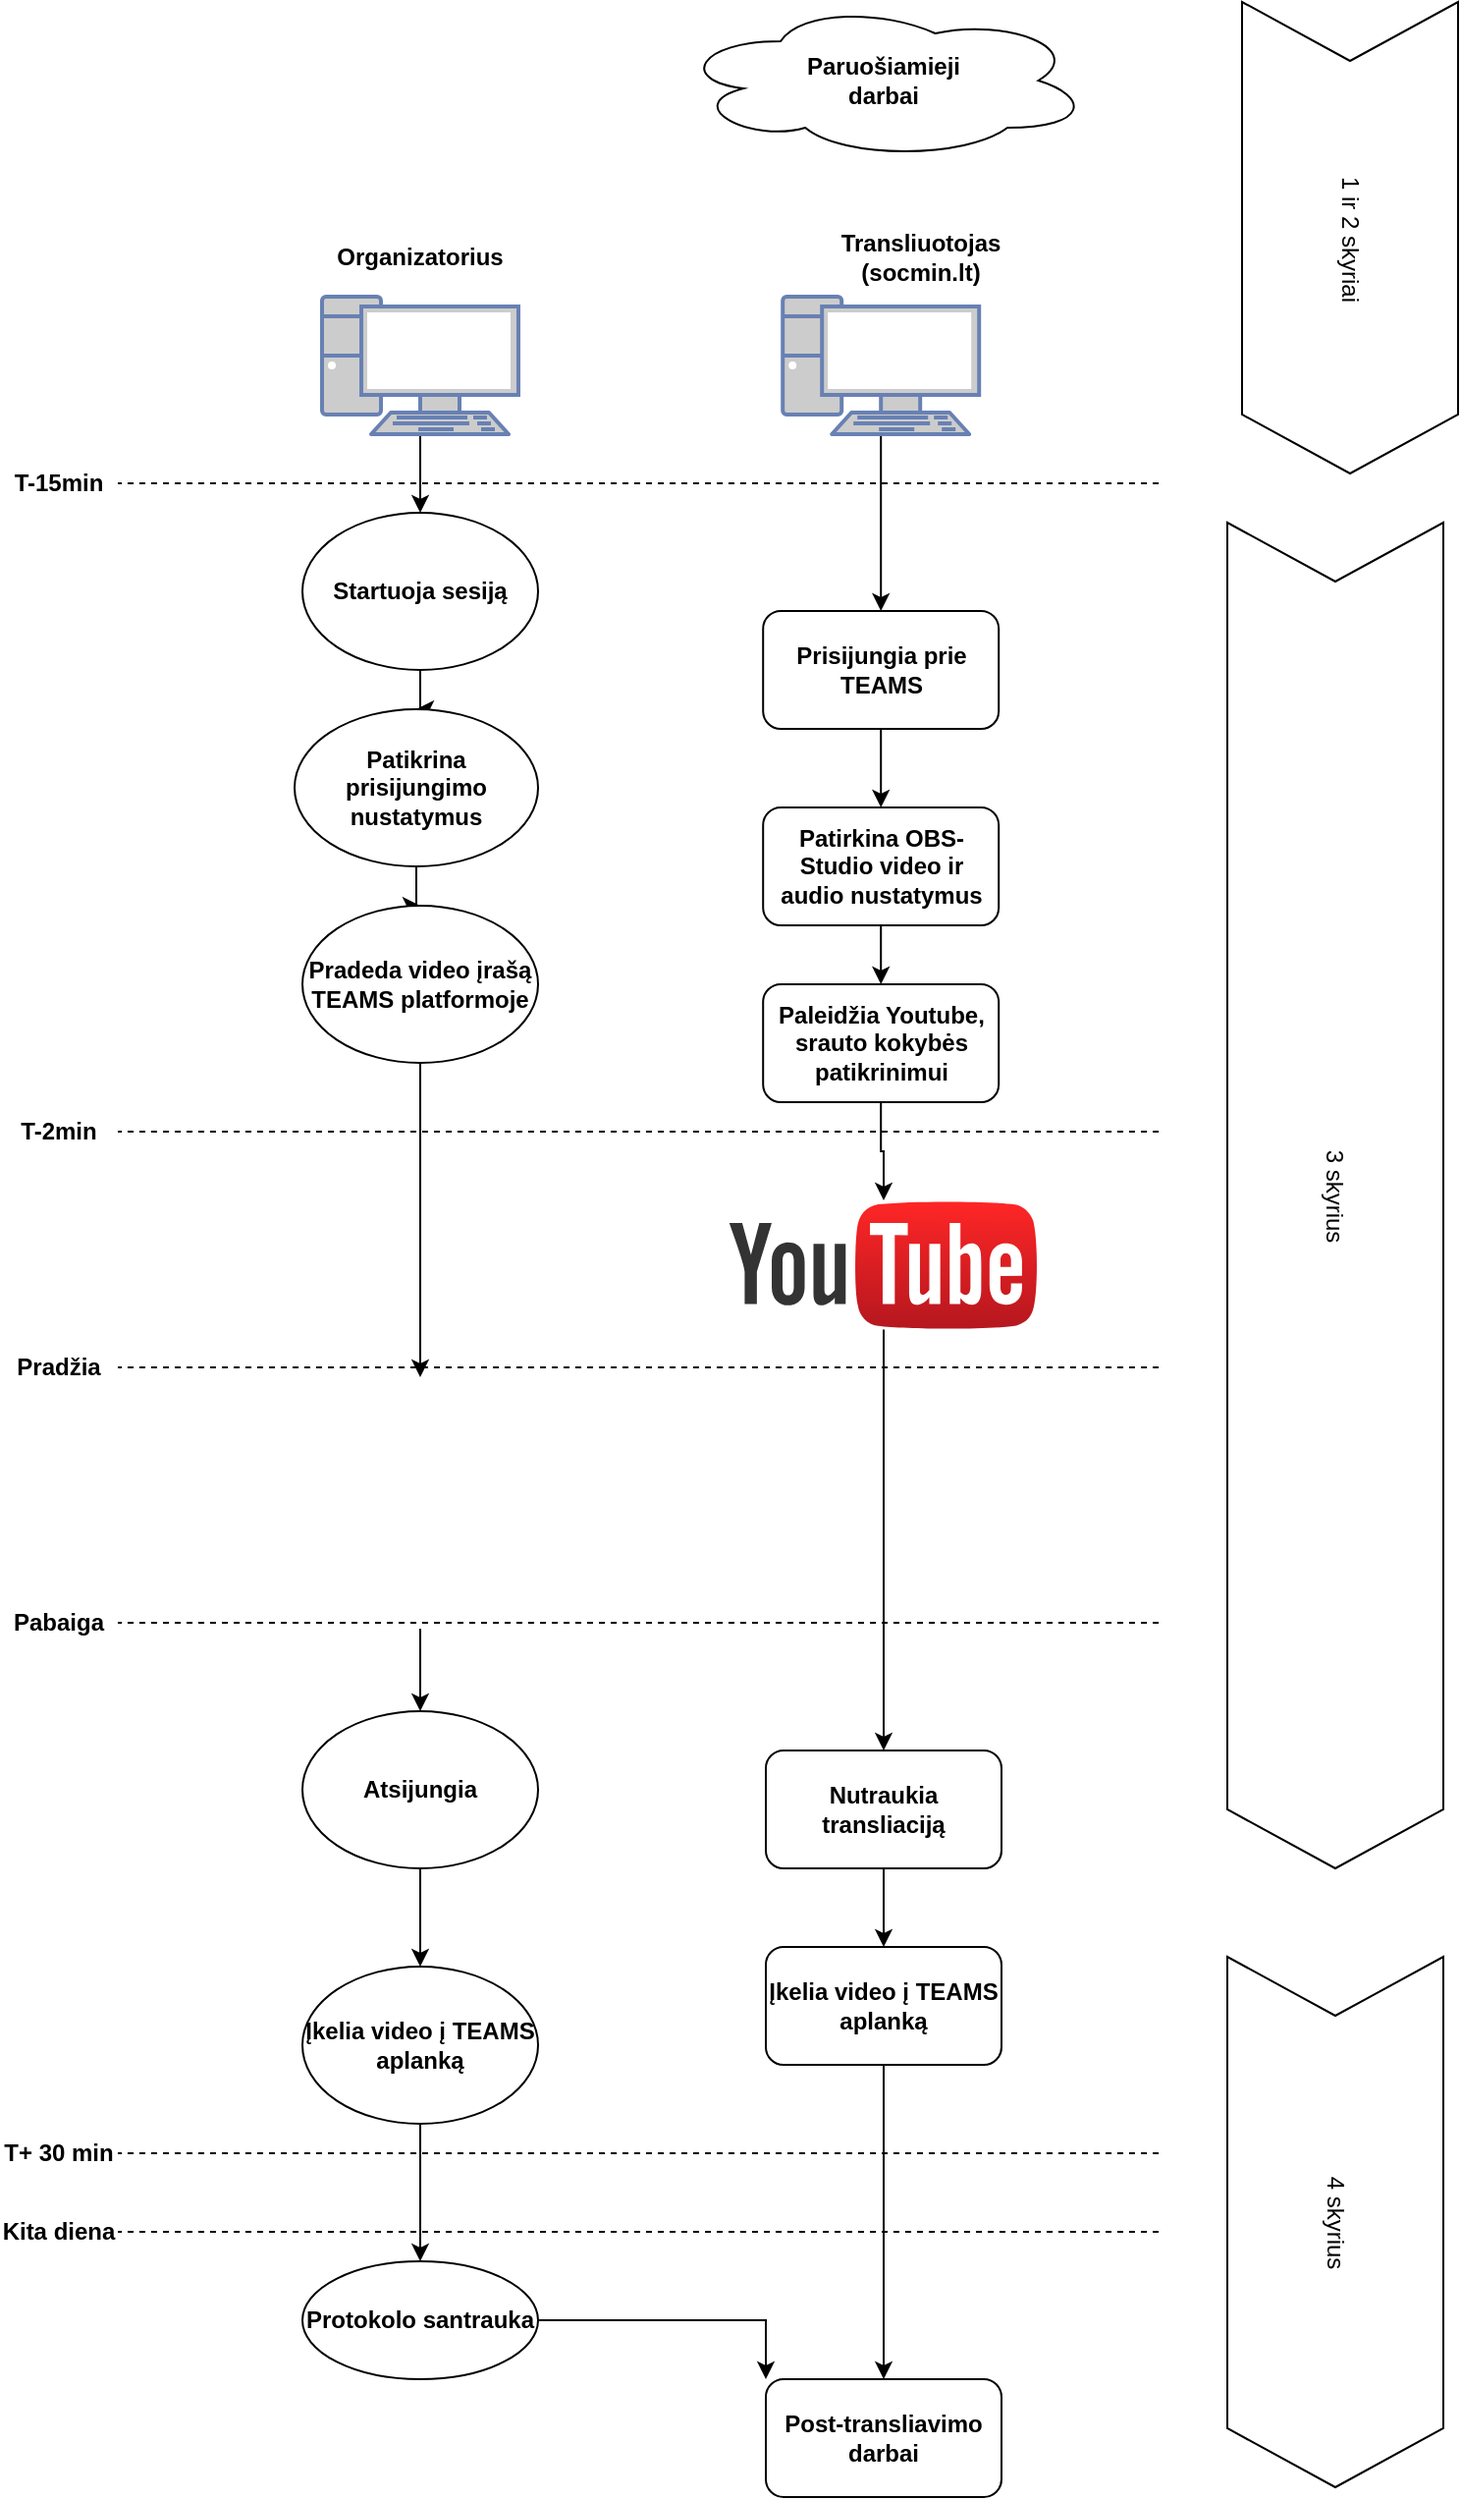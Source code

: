 <mxfile version="20.3.0" type="device"><diagram id="5CGn5h6G9EELPI6wgaGB" name="Page-1"><mxGraphModel dx="2942" dy="1225" grid="1" gridSize="10" guides="1" tooltips="1" connect="1" arrows="1" fold="1" page="1" pageScale="1" pageWidth="827" pageHeight="1169" math="0" shadow="0"><root><mxCell id="0"/><mxCell id="1" parent="0"/><mxCell id="yYms7N8-tJFN_-v4c_GD-16" style="edgeStyle=orthogonalEdgeStyle;rounded=0;orthogonalLoop=1;jettySize=auto;html=1;entryX=0.5;entryY=0;entryDx=0;entryDy=0;fontStyle=1" parent="1" source="yYms7N8-tJFN_-v4c_GD-1" target="yYms7N8-tJFN_-v4c_GD-15" edge="1"><mxGeometry relative="1" as="geometry"/></mxCell><mxCell id="yYms7N8-tJFN_-v4c_GD-1" value="" style="shape=image;html=1;verticalAlign=top;verticalLabelPosition=bottom;labelBackgroundColor=#ffffff;imageAspect=0;aspect=fixed;image=https://cdn0.iconfinder.com/data/icons/logos-microsoft-office-365/128/Microsoft_Office-10-128.png;fontStyle=1" parent="1" vertex="1"><mxGeometry x="190" y="710" width="128" height="128" as="geometry"/></mxCell><mxCell id="yYms7N8-tJFN_-v4c_GD-9" style="edgeStyle=orthogonalEdgeStyle;rounded=0;orthogonalLoop=1;jettySize=auto;html=1;entryX=0.5;entryY=0;entryDx=0;entryDy=0;fontStyle=1" parent="1" source="yYms7N8-tJFN_-v4c_GD-2" target="yYms7N8-tJFN_-v4c_GD-10" edge="1"><mxGeometry relative="1" as="geometry"><mxPoint x="277" y="320" as="targetPoint"/></mxGeometry></mxCell><mxCell id="yYms7N8-tJFN_-v4c_GD-2" value="" style="fontColor=#0066CC;verticalAlign=top;verticalLabelPosition=bottom;labelPosition=center;align=center;html=1;outlineConnect=0;fillColor=#CCCCCC;strokeColor=#6881B3;gradientColor=none;gradientDirection=north;strokeWidth=2;shape=mxgraph.networks.pc;" parent="1" vertex="1"><mxGeometry x="204" y="160" width="100" height="70" as="geometry"/></mxCell><mxCell id="yYms7N8-tJFN_-v4c_GD-4" value="Organizatorius" style="text;html=1;strokeColor=none;fillColor=none;align=center;verticalAlign=middle;whiteSpace=wrap;rounded=0;fontStyle=1" parent="1" vertex="1"><mxGeometry x="194" y="120" width="120" height="40" as="geometry"/></mxCell><mxCell id="yYms7N8-tJFN_-v4c_GD-13" style="edgeStyle=orthogonalEdgeStyle;rounded=0;orthogonalLoop=1;jettySize=auto;html=1;entryX=0.5;entryY=0;entryDx=0;entryDy=0;fontStyle=1" parent="1" source="yYms7N8-tJFN_-v4c_GD-10" target="yYms7N8-tJFN_-v4c_GD-12" edge="1"><mxGeometry relative="1" as="geometry"/></mxCell><mxCell id="yYms7N8-tJFN_-v4c_GD-10" value="&lt;div&gt;Startuoja sesiją&lt;br&gt;&lt;/div&gt;" style="ellipse;whiteSpace=wrap;html=1;fontStyle=1" parent="1" vertex="1"><mxGeometry x="194" y="270" width="120" height="80" as="geometry"/></mxCell><mxCell id="yYms7N8-tJFN_-v4c_GD-14" style="edgeStyle=orthogonalEdgeStyle;rounded=0;orthogonalLoop=1;jettySize=auto;html=1;entryX=0.5;entryY=0;entryDx=0;entryDy=0;fontStyle=1" parent="1" source="yYms7N8-tJFN_-v4c_GD-12" target="yYms7N8-tJFN_-v4c_GD-17" edge="1"><mxGeometry relative="1" as="geometry"/></mxCell><mxCell id="yYms7N8-tJFN_-v4c_GD-12" value="Patikrina prisijungimo nustatymus" style="ellipse;whiteSpace=wrap;html=1;fontStyle=1" parent="1" vertex="1"><mxGeometry x="190" y="370" width="124" height="80" as="geometry"/></mxCell><mxCell id="yYms7N8-tJFN_-v4c_GD-20" style="edgeStyle=orthogonalEdgeStyle;rounded=0;orthogonalLoop=1;jettySize=auto;html=1;entryX=0.5;entryY=0;entryDx=0;entryDy=0;fontStyle=1" parent="1" source="yYms7N8-tJFN_-v4c_GD-15" target="yYms7N8-tJFN_-v4c_GD-19" edge="1"><mxGeometry relative="1" as="geometry"/></mxCell><mxCell id="yYms7N8-tJFN_-v4c_GD-15" value="Atsijungia" style="ellipse;whiteSpace=wrap;html=1;fontStyle=1" parent="1" vertex="1"><mxGeometry x="194" y="880" width="120" height="80" as="geometry"/></mxCell><mxCell id="yYms7N8-tJFN_-v4c_GD-18" style="edgeStyle=orthogonalEdgeStyle;rounded=0;orthogonalLoop=1;jettySize=auto;html=1;entryX=0.5;entryY=0;entryDx=0;entryDy=0;fontStyle=1" parent="1" source="yYms7N8-tJFN_-v4c_GD-17" target="yYms7N8-tJFN_-v4c_GD-1" edge="1"><mxGeometry relative="1" as="geometry"/></mxCell><mxCell id="yYms7N8-tJFN_-v4c_GD-17" value="Pradeda video įrašą TEAMS platformoje" style="ellipse;whiteSpace=wrap;html=1;fontStyle=1" parent="1" vertex="1"><mxGeometry x="194" y="470" width="120" height="80" as="geometry"/></mxCell><mxCell id="yYms7N8-tJFN_-v4c_GD-55" value="" style="edgeStyle=orthogonalEdgeStyle;rounded=0;orthogonalLoop=1;jettySize=auto;html=1;fontStyle=1;exitX=0.5;exitY=1;exitDx=0;exitDy=0;" parent="1" source="yYms7N8-tJFN_-v4c_GD-19" target="yYms7N8-tJFN_-v4c_GD-54" edge="1"><mxGeometry relative="1" as="geometry"><mxPoint x="254" y="1120" as="sourcePoint"/></mxGeometry></mxCell><mxCell id="yYms7N8-tJFN_-v4c_GD-19" value="Įkelia video į TEAMS aplanką" style="ellipse;whiteSpace=wrap;html=1;fontStyle=1" parent="1" vertex="1"><mxGeometry x="194" y="1010" width="120" height="80" as="geometry"/></mxCell><mxCell id="yYms7N8-tJFN_-v4c_GD-24" style="edgeStyle=orthogonalEdgeStyle;rounded=0;orthogonalLoop=1;jettySize=auto;html=1;entryX=0.5;entryY=0;entryDx=0;entryDy=0;fontStyle=1" parent="1" source="yYms7N8-tJFN_-v4c_GD-21" target="yYms7N8-tJFN_-v4c_GD-23" edge="1"><mxGeometry relative="1" as="geometry"/></mxCell><mxCell id="yYms7N8-tJFN_-v4c_GD-21" value="" style="fontColor=#0066CC;verticalAlign=top;verticalLabelPosition=bottom;labelPosition=center;align=center;html=1;outlineConnect=0;fillColor=#CCCCCC;strokeColor=#6881B3;gradientColor=none;gradientDirection=north;strokeWidth=2;shape=mxgraph.networks.pc;" parent="1" vertex="1"><mxGeometry x="438.6" y="160" width="100" height="70" as="geometry"/></mxCell><mxCell id="yYms7N8-tJFN_-v4c_GD-22" value="Transliuotojas (socmin.lt)" style="text;html=1;strokeColor=none;fillColor=none;align=center;verticalAlign=middle;whiteSpace=wrap;rounded=0;fontStyle=1" parent="1" vertex="1"><mxGeometry x="448.6" y="120" width="120" height="40" as="geometry"/></mxCell><mxCell id="yYms7N8-tJFN_-v4c_GD-26" style="edgeStyle=orthogonalEdgeStyle;rounded=0;orthogonalLoop=1;jettySize=auto;html=1;entryX=0.5;entryY=0;entryDx=0;entryDy=0;fontStyle=1" parent="1" source="yYms7N8-tJFN_-v4c_GD-23" target="yYms7N8-tJFN_-v4c_GD-25" edge="1"><mxGeometry relative="1" as="geometry"/></mxCell><mxCell id="yYms7N8-tJFN_-v4c_GD-23" value="Prisijungia prie TEAMS" style="rounded=1;whiteSpace=wrap;html=1;fontStyle=1" parent="1" vertex="1"><mxGeometry x="428.6" y="320" width="120" height="60" as="geometry"/></mxCell><mxCell id="yYms7N8-tJFN_-v4c_GD-28" style="edgeStyle=orthogonalEdgeStyle;rounded=0;orthogonalLoop=1;jettySize=auto;html=1;entryX=0.5;entryY=0;entryDx=0;entryDy=0;fontStyle=1" parent="1" source="yYms7N8-tJFN_-v4c_GD-25" target="yYms7N8-tJFN_-v4c_GD-27" edge="1"><mxGeometry relative="1" as="geometry"/></mxCell><mxCell id="yYms7N8-tJFN_-v4c_GD-25" value="Patirkina OBS-Studio video ir audio nustatymus" style="rounded=1;whiteSpace=wrap;html=1;fontStyle=1" parent="1" vertex="1"><mxGeometry x="428.6" y="420" width="120" height="60" as="geometry"/></mxCell><mxCell id="yYms7N8-tJFN_-v4c_GD-38" value="" style="edgeStyle=orthogonalEdgeStyle;rounded=0;orthogonalLoop=1;jettySize=auto;html=1;fontStyle=1" parent="1" source="yYms7N8-tJFN_-v4c_GD-27" target="2drqBStWfwHJgP2IoYtB-1" edge="1"><mxGeometry relative="1" as="geometry"><mxPoint x="490" y="610" as="targetPoint"/></mxGeometry></mxCell><mxCell id="yYms7N8-tJFN_-v4c_GD-27" value="Paleidžia Youtube, srauto kokybės patikrinimui" style="rounded=1;whiteSpace=wrap;html=1;fontStyle=1" parent="1" vertex="1"><mxGeometry x="428.6" y="510" width="120" height="60" as="geometry"/></mxCell><mxCell id="yYms7N8-tJFN_-v4c_GD-29" value="" style="endArrow=none;dashed=1;html=1;rounded=0;entryX=1;entryY=0.5;entryDx=0;entryDy=0;fontStyle=1" parent="1" target="yYms7N8-tJFN_-v4c_GD-30" edge="1"><mxGeometry width="50" height="50" relative="1" as="geometry"><mxPoint x="630" y="255" as="sourcePoint"/><mxPoint x="100" y="240" as="targetPoint"/></mxGeometry></mxCell><mxCell id="yYms7N8-tJFN_-v4c_GD-30" value="T-15min" style="text;html=1;strokeColor=none;fillColor=none;align=center;verticalAlign=middle;whiteSpace=wrap;rounded=0;fontStyle=1" parent="1" vertex="1"><mxGeometry x="40" y="240" width="60" height="30" as="geometry"/></mxCell><mxCell id="yYms7N8-tJFN_-v4c_GD-34" value="" style="endArrow=none;dashed=1;html=1;rounded=0;entryX=1;entryY=0.5;entryDx=0;entryDy=0;fontStyle=1" parent="1" target="yYms7N8-tJFN_-v4c_GD-35" edge="1"><mxGeometry width="50" height="50" relative="1" as="geometry"><mxPoint x="630" y="585" as="sourcePoint"/><mxPoint x="100" y="570" as="targetPoint"/></mxGeometry></mxCell><mxCell id="yYms7N8-tJFN_-v4c_GD-35" value="T-2min" style="text;html=1;strokeColor=none;fillColor=none;align=center;verticalAlign=middle;whiteSpace=wrap;rounded=0;fontStyle=1" parent="1" vertex="1"><mxGeometry x="40" y="570" width="60" height="30" as="geometry"/></mxCell><mxCell id="yYms7N8-tJFN_-v4c_GD-44" value="" style="edgeStyle=orthogonalEdgeStyle;rounded=0;orthogonalLoop=1;jettySize=auto;html=1;fontStyle=1;startArrow=none;" parent="1" source="2drqBStWfwHJgP2IoYtB-1" target="yYms7N8-tJFN_-v4c_GD-43" edge="1"><mxGeometry relative="1" as="geometry"/></mxCell><mxCell id="yYms7N8-tJFN_-v4c_GD-39" value="" style="endArrow=none;dashed=1;html=1;rounded=0;entryX=1;entryY=0.5;entryDx=0;entryDy=0;fontStyle=1" parent="1" target="yYms7N8-tJFN_-v4c_GD-40" edge="1"><mxGeometry width="50" height="50" relative="1" as="geometry"><mxPoint x="630" y="705" as="sourcePoint"/><mxPoint x="100" y="690" as="targetPoint"/></mxGeometry></mxCell><mxCell id="yYms7N8-tJFN_-v4c_GD-40" value="Pradžia" style="text;html=1;strokeColor=none;fillColor=none;align=center;verticalAlign=middle;whiteSpace=wrap;rounded=0;fontStyle=1" parent="1" vertex="1"><mxGeometry x="40" y="690" width="60" height="30" as="geometry"/></mxCell><mxCell id="yYms7N8-tJFN_-v4c_GD-41" value="" style="endArrow=none;dashed=1;html=1;rounded=0;entryX=1;entryY=0.5;entryDx=0;entryDy=0;fontStyle=1" parent="1" target="yYms7N8-tJFN_-v4c_GD-42" edge="1"><mxGeometry width="50" height="50" relative="1" as="geometry"><mxPoint x="630" y="835" as="sourcePoint"/><mxPoint x="110" y="820" as="targetPoint"/></mxGeometry></mxCell><mxCell id="yYms7N8-tJFN_-v4c_GD-42" value="Pabaiga" style="text;html=1;strokeColor=none;fillColor=none;align=center;verticalAlign=middle;whiteSpace=wrap;rounded=0;fontStyle=1" parent="1" vertex="1"><mxGeometry x="40" y="820" width="60" height="30" as="geometry"/></mxCell><mxCell id="yYms7N8-tJFN_-v4c_GD-46" value="" style="edgeStyle=orthogonalEdgeStyle;rounded=0;orthogonalLoop=1;jettySize=auto;html=1;fontStyle=1" parent="1" source="yYms7N8-tJFN_-v4c_GD-43" target="yYms7N8-tJFN_-v4c_GD-45" edge="1"><mxGeometry relative="1" as="geometry"/></mxCell><mxCell id="yYms7N8-tJFN_-v4c_GD-43" value="Nutraukia transliaciją" style="whiteSpace=wrap;html=1;rounded=1;fontStyle=1" parent="1" vertex="1"><mxGeometry x="430" y="900" width="120" height="60" as="geometry"/></mxCell><mxCell id="yYms7N8-tJFN_-v4c_GD-51" value="" style="edgeStyle=orthogonalEdgeStyle;rounded=0;orthogonalLoop=1;jettySize=auto;html=1;fontStyle=1;exitX=0.5;exitY=1;exitDx=0;exitDy=0;" parent="1" source="yYms7N8-tJFN_-v4c_GD-45" target="yYms7N8-tJFN_-v4c_GD-50" edge="1"><mxGeometry relative="1" as="geometry"><mxPoint x="490" y="1090" as="sourcePoint"/></mxGeometry></mxCell><mxCell id="yYms7N8-tJFN_-v4c_GD-45" value="Įkelia video į TEAMS aplanką" style="whiteSpace=wrap;html=1;rounded=1;fontStyle=1" parent="1" vertex="1"><mxGeometry x="430" y="1000" width="120" height="60" as="geometry"/></mxCell><mxCell id="yYms7N8-tJFN_-v4c_GD-48" value="" style="endArrow=none;dashed=1;html=1;rounded=0;entryX=1;entryY=0.5;entryDx=0;entryDy=0;fontStyle=1" parent="1" target="yYms7N8-tJFN_-v4c_GD-49" edge="1"><mxGeometry width="50" height="50" relative="1" as="geometry"><mxPoint x="630" y="1145" as="sourcePoint"/><mxPoint x="100" y="1130" as="targetPoint"/></mxGeometry></mxCell><mxCell id="yYms7N8-tJFN_-v4c_GD-49" value="Kita diena" style="text;html=1;strokeColor=none;fillColor=none;align=center;verticalAlign=middle;whiteSpace=wrap;rounded=0;fontStyle=1" parent="1" vertex="1"><mxGeometry x="40" y="1130" width="60" height="30" as="geometry"/></mxCell><mxCell id="yYms7N8-tJFN_-v4c_GD-50" value="Post-transliavimo darbai" style="whiteSpace=wrap;html=1;rounded=1;fontStyle=1" parent="1" vertex="1"><mxGeometry x="430" y="1220" width="120" height="60" as="geometry"/></mxCell><mxCell id="yYms7N8-tJFN_-v4c_GD-52" value="" style="endArrow=none;dashed=1;html=1;rounded=0;entryX=1;entryY=0.5;entryDx=0;entryDy=0;fontStyle=1" parent="1" target="yYms7N8-tJFN_-v4c_GD-53" edge="1"><mxGeometry width="50" height="50" relative="1" as="geometry"><mxPoint x="630" y="1105" as="sourcePoint"/><mxPoint x="100" y="1090" as="targetPoint"/></mxGeometry></mxCell><mxCell id="yYms7N8-tJFN_-v4c_GD-53" value="T+ 30 min" style="text;html=1;strokeColor=none;fillColor=none;align=center;verticalAlign=middle;whiteSpace=wrap;rounded=0;fontStyle=1" parent="1" vertex="1"><mxGeometry x="40" y="1090" width="60" height="30" as="geometry"/></mxCell><mxCell id="yYms7N8-tJFN_-v4c_GD-56" style="edgeStyle=orthogonalEdgeStyle;rounded=0;orthogonalLoop=1;jettySize=auto;html=1;entryX=0;entryY=0;entryDx=0;entryDy=0;fontStyle=1" parent="1" source="yYms7N8-tJFN_-v4c_GD-54" target="yYms7N8-tJFN_-v4c_GD-50" edge="1"><mxGeometry relative="1" as="geometry"/></mxCell><mxCell id="yYms7N8-tJFN_-v4c_GD-54" value="Protokolo santrauka" style="ellipse;whiteSpace=wrap;html=1;fontStyle=1" parent="1" vertex="1"><mxGeometry x="194" y="1160" width="120" height="60" as="geometry"/></mxCell><mxCell id="2drqBStWfwHJgP2IoYtB-1" value="" style="dashed=0;outlineConnect=0;html=1;align=center;labelPosition=center;verticalLabelPosition=bottom;verticalAlign=top;shape=mxgraph.weblogos.youtube;fillColor=#FF2626;gradientColor=#B5171F" vertex="1" parent="1"><mxGeometry x="411.4" y="620" width="157.2" height="65.8" as="geometry"/></mxCell><mxCell id="2drqBStWfwHJgP2IoYtB-5" value="Paruošiamieji &lt;br&gt;darbai" style="ellipse;shape=cloud;whiteSpace=wrap;html=1;fontStyle=1" vertex="1" parent="1"><mxGeometry x="385" y="10" width="210" height="80" as="geometry"/></mxCell><mxCell id="2drqBStWfwHJgP2IoYtB-6" value="1 ir 2 skyriai" style="html=1;shadow=0;dashed=0;align=center;verticalAlign=middle;shape=mxgraph.arrows2.arrow;dy=0;dx=30;notch=30;rotation=90;" vertex="1" parent="1"><mxGeometry x="607.5" y="75" width="240" height="110" as="geometry"/></mxCell><mxCell id="2drqBStWfwHJgP2IoYtB-7" value="3 skyrius" style="html=1;shadow=0;dashed=0;align=center;verticalAlign=middle;shape=mxgraph.arrows2.arrow;dy=0;dx=30;notch=30;rotation=90;" vertex="1" parent="1"><mxGeometry x="377.5" y="562.5" width="685" height="110" as="geometry"/></mxCell><mxCell id="2drqBStWfwHJgP2IoYtB-8" style="edgeStyle=orthogonalEdgeStyle;rounded=0;orthogonalLoop=1;jettySize=auto;html=1;exitX=1;exitY=0.5;exitDx=0;exitDy=0;exitPerimeter=0;" edge="1" parent="1" source="2drqBStWfwHJgP2IoYtB-7" target="2drqBStWfwHJgP2IoYtB-7"><mxGeometry relative="1" as="geometry"/></mxCell><mxCell id="2drqBStWfwHJgP2IoYtB-9" value="4 skyrius" style="html=1;shadow=0;dashed=0;align=center;verticalAlign=middle;shape=mxgraph.arrows2.arrow;dy=0;dx=30;notch=30;rotation=90;" vertex="1" parent="1"><mxGeometry x="585" y="1085" width="270" height="110" as="geometry"/></mxCell></root></mxGraphModel></diagram></mxfile>